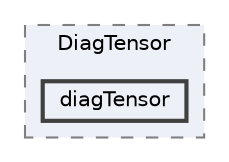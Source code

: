 digraph "src/OpenFOAM/primitives/DiagTensor/diagTensor"
{
 // LATEX_PDF_SIZE
  bgcolor="transparent";
  edge [fontname=Helvetica,fontsize=10,labelfontname=Helvetica,labelfontsize=10];
  node [fontname=Helvetica,fontsize=10,shape=box,height=0.2,width=0.4];
  compound=true
  subgraph clusterdir_537bace1925cccf901fb30a89ca4875a {
    graph [ bgcolor="#edf0f7", pencolor="grey50", label="DiagTensor", fontname=Helvetica,fontsize=10 style="filled,dashed", URL="dir_537bace1925cccf901fb30a89ca4875a.html",tooltip=""]
  dir_91218ede25c8ca6bb6f79e9a68111b81 [label="diagTensor", fillcolor="#edf0f7", color="grey25", style="filled,bold", URL="dir_91218ede25c8ca6bb6f79e9a68111b81.html",tooltip=""];
  }
}
